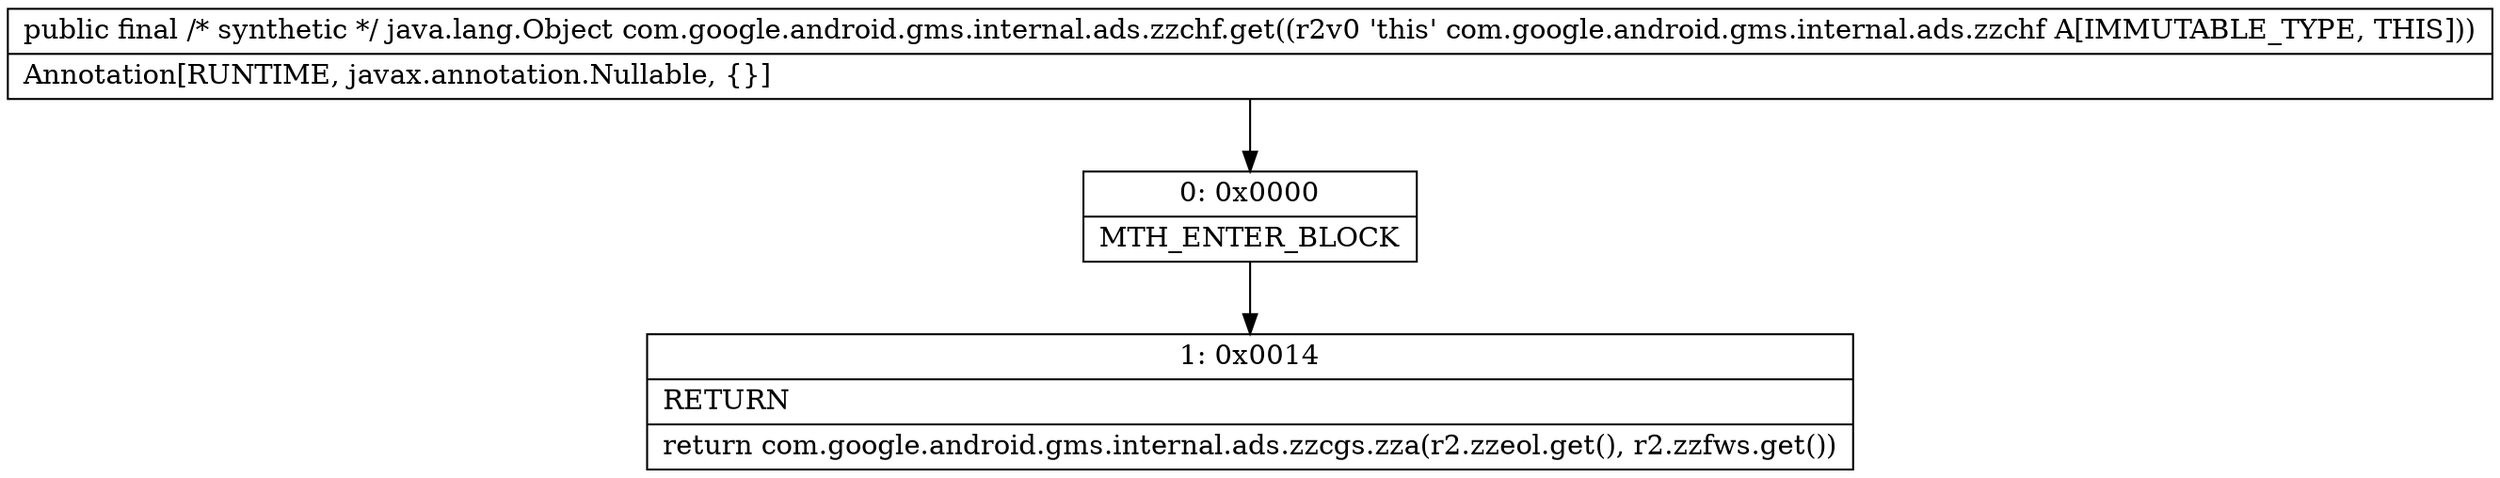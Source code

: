 digraph "CFG forcom.google.android.gms.internal.ads.zzchf.get()Ljava\/lang\/Object;" {
Node_0 [shape=record,label="{0\:\ 0x0000|MTH_ENTER_BLOCK\l}"];
Node_1 [shape=record,label="{1\:\ 0x0014|RETURN\l|return com.google.android.gms.internal.ads.zzcgs.zza(r2.zzeol.get(), r2.zzfws.get())\l}"];
MethodNode[shape=record,label="{public final \/* synthetic *\/ java.lang.Object com.google.android.gms.internal.ads.zzchf.get((r2v0 'this' com.google.android.gms.internal.ads.zzchf A[IMMUTABLE_TYPE, THIS]))  | Annotation[RUNTIME, javax.annotation.Nullable, \{\}]\l}"];
MethodNode -> Node_0;
Node_0 -> Node_1;
}

